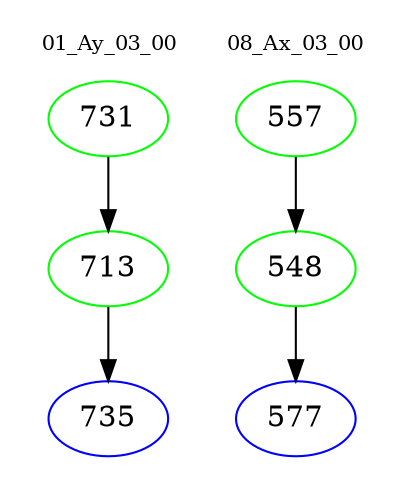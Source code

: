 digraph{
subgraph cluster_0 {
color = white
label = "01_Ay_03_00";
fontsize=10;
T0_731 [label="731", color="green"]
T0_731 -> T0_713 [color="black"]
T0_713 [label="713", color="green"]
T0_713 -> T0_735 [color="black"]
T0_735 [label="735", color="blue"]
}
subgraph cluster_1 {
color = white
label = "08_Ax_03_00";
fontsize=10;
T1_557 [label="557", color="green"]
T1_557 -> T1_548 [color="black"]
T1_548 [label="548", color="green"]
T1_548 -> T1_577 [color="black"]
T1_577 [label="577", color="blue"]
}
}
